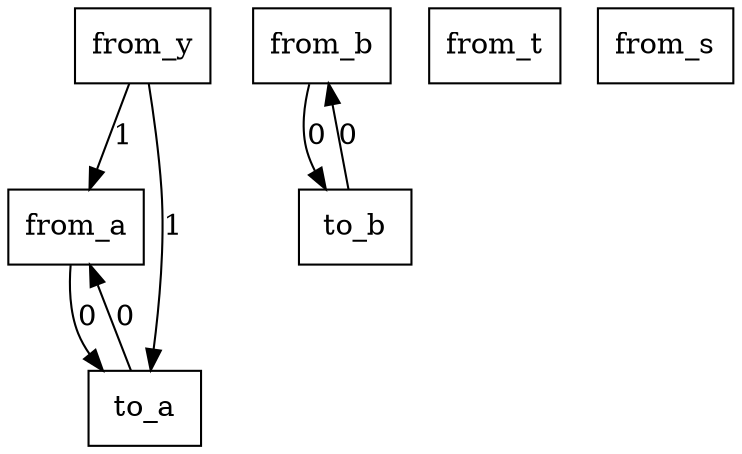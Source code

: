 digraph {
    graph [rankdir=TB
          ,bgcolor=transparent];
    node [shape=box
         ,fillcolor=white
         ,style=filled];
    0 [label=<from_a>];
    1 [label=<from_b>];
    2 [label=<from_t>];
    3 [label=<from_s>];
    4 [label=<from_y>];
    5 [label=<to_a>];
    6 [label=<to_b>];
    0 -> 5 [label=0];
    1 -> 6 [label=0];
    4 -> 0 [label=1];
    4 -> 5 [label=1];
    5 -> 0 [label=0];
    6 -> 1 [label=0];
}